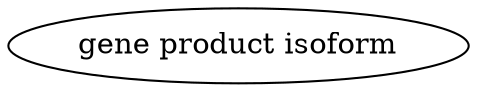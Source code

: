 digraph {
	graph [bb="0,0,174.18,36"];
	node [label="\N"];
	"gene product isoform"	 [height=0.5,
		label="gene product isoform",
		pos="87.092,18",
		width=2.4192];
}
